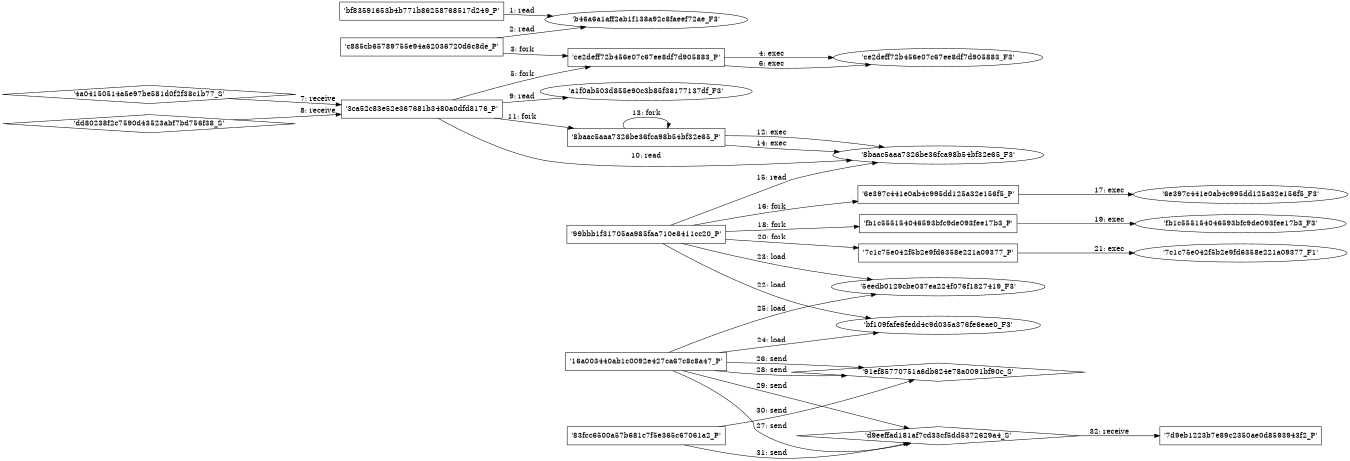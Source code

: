 digraph "D:\Learning\Paper\apt\基于CTI的攻击预警\Dataset\攻击图\ASGfromALLCTI\Targeted Ransomware Attacks Continue.dot" {
rankdir="LR"
size="9"
fixedsize="false"
splines="true"
nodesep=0.3
ranksep=0
fontsize=10
overlap="scalexy"
engine= "neato"
	"'b46a6a1aff2ab1f138a92c8faeef72ae_F3'" [node_type=file shape=ellipse]
	"'bf83591653b4b771b86258768517d249_P'" [node_type=Process shape=box]
	"'bf83591653b4b771b86258768517d249_P'" -> "'b46a6a1aff2ab1f138a92c8faeef72ae_F3'" [label="1: read"]
	"'b46a6a1aff2ab1f138a92c8faeef72ae_F3'" [node_type=file shape=ellipse]
	"'c885cb65789755e94a62036720d6c8de_P'" [node_type=Process shape=box]
	"'c885cb65789755e94a62036720d6c8de_P'" -> "'b46a6a1aff2ab1f138a92c8faeef72ae_F3'" [label="2: read"]
	"'c885cb65789755e94a62036720d6c8de_P'" [node_type=Process shape=box]
	"'ce2deff72b456e07c67ee8df7d905883_P'" [node_type=Process shape=box]
	"'c885cb65789755e94a62036720d6c8de_P'" -> "'ce2deff72b456e07c67ee8df7d905883_P'" [label="3: fork"]
	"'ce2deff72b456e07c67ee8df7d905883_P'" [node_type=Process shape=box]
	"'ce2deff72b456e07c67ee8df7d905883_F3'" [node_type=File shape=ellipse]
	"'ce2deff72b456e07c67ee8df7d905883_P'" -> "'ce2deff72b456e07c67ee8df7d905883_F3'" [label="4: exec"]
	"'3ca52c83e52e367681b3480a0dfd8176_P'" [node_type=Process shape=box]
	"'ce2deff72b456e07c67ee8df7d905883_P'" [node_type=Process shape=box]
	"'3ca52c83e52e367681b3480a0dfd8176_P'" -> "'ce2deff72b456e07c67ee8df7d905883_P'" [label="5: fork"]
	"'ce2deff72b456e07c67ee8df7d905883_P'" [node_type=Process shape=box]
	"'ce2deff72b456e07c67ee8df7d905883_F3'" [node_type=File shape=ellipse]
	"'ce2deff72b456e07c67ee8df7d905883_P'" -> "'ce2deff72b456e07c67ee8df7d905883_F3'" [label="6: exec"]
	"'3ca52c83e52e367681b3480a0dfd8176_P'" [node_type=Process shape=box]
	"'4a04150514a5e97be581d0f2f38c1b77_S'" [node_type=Socket shape=diamond]
	"'4a04150514a5e97be581d0f2f38c1b77_S'" -> "'3ca52c83e52e367681b3480a0dfd8176_P'" [label="7: receive"]
	"'3ca52c83e52e367681b3480a0dfd8176_P'" [node_type=Process shape=box]
	"'dd80238f2c7590d43523abf7bd756f38_S'" [node_type=Socket shape=diamond]
	"'dd80238f2c7590d43523abf7bd756f38_S'" -> "'3ca52c83e52e367681b3480a0dfd8176_P'" [label="8: receive"]
	"'a1f0ab503d855e90c3b85f38177137df_F3'" [node_type=file shape=ellipse]
	"'3ca52c83e52e367681b3480a0dfd8176_P'" [node_type=Process shape=box]
	"'3ca52c83e52e367681b3480a0dfd8176_P'" -> "'a1f0ab503d855e90c3b85f38177137df_F3'" [label="9: read"]
	"'8baac5aaa7326be36fca98b54bf32e65_F3'" [node_type=file shape=ellipse]
	"'3ca52c83e52e367681b3480a0dfd8176_P'" [node_type=Process shape=box]
	"'3ca52c83e52e367681b3480a0dfd8176_P'" -> "'8baac5aaa7326be36fca98b54bf32e65_F3'" [label="10: read"]
	"'3ca52c83e52e367681b3480a0dfd8176_P'" [node_type=Process shape=box]
	"'8baac5aaa7326be36fca98b54bf32e65_P'" [node_type=Process shape=box]
	"'3ca52c83e52e367681b3480a0dfd8176_P'" -> "'8baac5aaa7326be36fca98b54bf32e65_P'" [label="11: fork"]
	"'8baac5aaa7326be36fca98b54bf32e65_P'" [node_type=Process shape=box]
	"'8baac5aaa7326be36fca98b54bf32e65_F3'" [node_type=File shape=ellipse]
	"'8baac5aaa7326be36fca98b54bf32e65_P'" -> "'8baac5aaa7326be36fca98b54bf32e65_F3'" [label="12: exec"]
	"'8baac5aaa7326be36fca98b54bf32e65_P'" [node_type=Process shape=box]
	"'8baac5aaa7326be36fca98b54bf32e65_P'" [node_type=Process shape=box]
	"'8baac5aaa7326be36fca98b54bf32e65_P'" -> "'8baac5aaa7326be36fca98b54bf32e65_P'" [label="13: fork"]
	"'8baac5aaa7326be36fca98b54bf32e65_P'" [node_type=Process shape=box]
	"'8baac5aaa7326be36fca98b54bf32e65_F3'" [node_type=File shape=ellipse]
	"'8baac5aaa7326be36fca98b54bf32e65_P'" -> "'8baac5aaa7326be36fca98b54bf32e65_F3'" [label="14: exec"]
	"'8baac5aaa7326be36fca98b54bf32e65_F3'" [node_type=file shape=ellipse]
	"'99bbb1f31705aa985faa710e8411cc20_P'" [node_type=Process shape=box]
	"'99bbb1f31705aa985faa710e8411cc20_P'" -> "'8baac5aaa7326be36fca98b54bf32e65_F3'" [label="15: read"]
	"'99bbb1f31705aa985faa710e8411cc20_P'" [node_type=Process shape=box]
	"'6e397c441e0ab4c995dd125a32e156f5_P'" [node_type=Process shape=box]
	"'99bbb1f31705aa985faa710e8411cc20_P'" -> "'6e397c441e0ab4c995dd125a32e156f5_P'" [label="16: fork"]
	"'6e397c441e0ab4c995dd125a32e156f5_P'" [node_type=Process shape=box]
	"'6e397c441e0ab4c995dd125a32e156f5_F3'" [node_type=File shape=ellipse]
	"'6e397c441e0ab4c995dd125a32e156f5_P'" -> "'6e397c441e0ab4c995dd125a32e156f5_F3'" [label="17: exec"]
	"'99bbb1f31705aa985faa710e8411cc20_P'" [node_type=Process shape=box]
	"'fb1c555154046593bfc9de093fee17b3_P'" [node_type=Process shape=box]
	"'99bbb1f31705aa985faa710e8411cc20_P'" -> "'fb1c555154046593bfc9de093fee17b3_P'" [label="18: fork"]
	"'fb1c555154046593bfc9de093fee17b3_P'" [node_type=Process shape=box]
	"'fb1c555154046593bfc9de093fee17b3_F3'" [node_type=File shape=ellipse]
	"'fb1c555154046593bfc9de093fee17b3_P'" -> "'fb1c555154046593bfc9de093fee17b3_F3'" [label="19: exec"]
	"'99bbb1f31705aa985faa710e8411cc20_P'" [node_type=Process shape=box]
	"'7c1c75e042f5b2e9fd6358e221a09377_P'" [node_type=Process shape=box]
	"'99bbb1f31705aa985faa710e8411cc20_P'" -> "'7c1c75e042f5b2e9fd6358e221a09377_P'" [label="20: fork"]
	"'7c1c75e042f5b2e9fd6358e221a09377_P'" [node_type=Process shape=box]
	"'7c1c75e042f5b2e9fd6358e221a09377_F1'" [node_type=File shape=ellipse]
	"'7c1c75e042f5b2e9fd6358e221a09377_P'" -> "'7c1c75e042f5b2e9fd6358e221a09377_F1'" [label="21: exec"]
	"'bf109fafe6fedd4c9d035a376fe6eae0_F3'" [node_type=file shape=ellipse]
	"'99bbb1f31705aa985faa710e8411cc20_P'" [node_type=Process shape=box]
	"'99bbb1f31705aa985faa710e8411cc20_P'" -> "'bf109fafe6fedd4c9d035a376fe6eae0_F3'" [label="22: load"]
	"'5eedb0129cbe037ea224f076f1827419_F3'" [node_type=file shape=ellipse]
	"'99bbb1f31705aa985faa710e8411cc20_P'" [node_type=Process shape=box]
	"'99bbb1f31705aa985faa710e8411cc20_P'" -> "'5eedb0129cbe037ea224f076f1827419_F3'" [label="23: load"]
	"'bf109fafe6fedd4c9d035a376fe6eae0_F3'" [node_type=file shape=ellipse]
	"'16a003440ab1c0092e427ca67c8c8a47_P'" [node_type=Process shape=box]
	"'16a003440ab1c0092e427ca67c8c8a47_P'" -> "'bf109fafe6fedd4c9d035a376fe6eae0_F3'" [label="24: load"]
	"'5eedb0129cbe037ea224f076f1827419_F3'" [node_type=file shape=ellipse]
	"'16a003440ab1c0092e427ca67c8c8a47_P'" [node_type=Process shape=box]
	"'16a003440ab1c0092e427ca67c8c8a47_P'" -> "'5eedb0129cbe037ea224f076f1827419_F3'" [label="25: load"]
	"'91ef85770751a6db624e78a0091bf90c_S'" [node_type=Socket shape=diamond]
	"'16a003440ab1c0092e427ca67c8c8a47_P'" [node_type=Process shape=box]
	"'16a003440ab1c0092e427ca67c8c8a47_P'" -> "'91ef85770751a6db624e78a0091bf90c_S'" [label="26: send"]
	"'d9eeffad181af7cd33cf5dd5372629a4_S'" [node_type=Socket shape=diamond]
	"'16a003440ab1c0092e427ca67c8c8a47_P'" [node_type=Process shape=box]
	"'16a003440ab1c0092e427ca67c8c8a47_P'" -> "'d9eeffad181af7cd33cf5dd5372629a4_S'" [label="27: send"]
	"'91ef85770751a6db624e78a0091bf90c_S'" [node_type=Socket shape=diamond]
	"'16a003440ab1c0092e427ca67c8c8a47_P'" [node_type=Process shape=box]
	"'16a003440ab1c0092e427ca67c8c8a47_P'" -> "'91ef85770751a6db624e78a0091bf90c_S'" [label="28: send"]
	"'d9eeffad181af7cd33cf5dd5372629a4_S'" [node_type=Socket shape=diamond]
	"'16a003440ab1c0092e427ca67c8c8a47_P'" [node_type=Process shape=box]
	"'16a003440ab1c0092e427ca67c8c8a47_P'" -> "'d9eeffad181af7cd33cf5dd5372629a4_S'" [label="29: send"]
	"'91ef85770751a6db624e78a0091bf90c_S'" [node_type=Socket shape=diamond]
	"'83fcc6500a57b681c7f5e365c67061a2_P'" [node_type=Process shape=box]
	"'83fcc6500a57b681c7f5e365c67061a2_P'" -> "'91ef85770751a6db624e78a0091bf90c_S'" [label="30: send"]
	"'d9eeffad181af7cd33cf5dd5372629a4_S'" [node_type=Socket shape=diamond]
	"'83fcc6500a57b681c7f5e365c67061a2_P'" [node_type=Process shape=box]
	"'83fcc6500a57b681c7f5e365c67061a2_P'" -> "'d9eeffad181af7cd33cf5dd5372629a4_S'" [label="31: send"]
	"'7d9eb1223b7e89c2350ae0d8593943f2_P'" [node_type=Process shape=box]
	"'d9eeffad181af7cd33cf5dd5372629a4_S'" [node_type=Socket shape=diamond]
	"'d9eeffad181af7cd33cf5dd5372629a4_S'" -> "'7d9eb1223b7e89c2350ae0d8593943f2_P'" [label="32: receive"]
}
